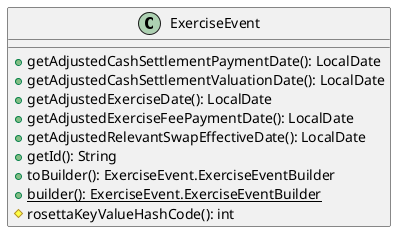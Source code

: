 @startuml

    class ExerciseEvent [[ExerciseEvent.html]] {
        +getAdjustedCashSettlementPaymentDate(): LocalDate
        +getAdjustedCashSettlementValuationDate(): LocalDate
        +getAdjustedExerciseDate(): LocalDate
        +getAdjustedExerciseFeePaymentDate(): LocalDate
        +getAdjustedRelevantSwapEffectiveDate(): LocalDate
        +getId(): String
        +toBuilder(): ExerciseEvent.ExerciseEventBuilder
        {static} +builder(): ExerciseEvent.ExerciseEventBuilder
        #rosettaKeyValueHashCode(): int
    }

@enduml
